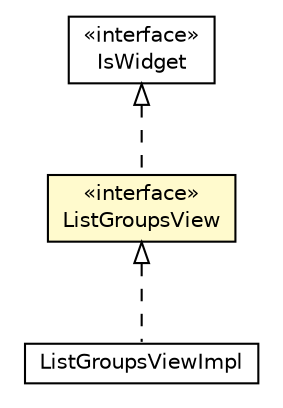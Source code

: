 #!/usr/local/bin/dot
#
# Class diagram 
# Generated by UMLGraph version 5.4 (http://www.umlgraph.org/)
#

digraph G {
	edge [fontname="Helvetica",fontsize=10,labelfontname="Helvetica",labelfontsize=10];
	node [fontname="Helvetica",fontsize=10,shape=plaintext];
	nodesep=0.25;
	ranksep=0.5;
	// hu.sch.kfc.client.ui.view.impl.ListGroupsViewImpl
	c7002 [label=<<table title="hu.sch.kfc.client.ui.view.impl.ListGroupsViewImpl" border="0" cellborder="1" cellspacing="0" cellpadding="2" port="p" href="./impl/ListGroupsViewImpl.html">
		<tr><td><table border="0" cellspacing="0" cellpadding="1">
<tr><td align="center" balign="center"> ListGroupsViewImpl </td></tr>
		</table></td></tr>
		</table>>, URL="./impl/ListGroupsViewImpl.html", fontname="Helvetica", fontcolor="black", fontsize=10.0];
	// hu.sch.kfc.client.ui.view.ListGroupsView
	c7011 [label=<<table title="hu.sch.kfc.client.ui.view.ListGroupsView" border="0" cellborder="1" cellspacing="0" cellpadding="2" port="p" bgcolor="lemonChiffon" href="./ListGroupsView.html">
		<tr><td><table border="0" cellspacing="0" cellpadding="1">
<tr><td align="center" balign="center"> &#171;interface&#187; </td></tr>
<tr><td align="center" balign="center"> ListGroupsView </td></tr>
		</table></td></tr>
		</table>>, URL="./ListGroupsView.html", fontname="Helvetica", fontcolor="black", fontsize=10.0];
	//hu.sch.kfc.client.ui.view.impl.ListGroupsViewImpl implements hu.sch.kfc.client.ui.view.ListGroupsView
	c7011:p -> c7002:p [dir=back,arrowtail=empty,style=dashed];
	//hu.sch.kfc.client.ui.view.ListGroupsView implements com.google.gwt.user.client.ui.IsWidget
	c7049:p -> c7011:p [dir=back,arrowtail=empty,style=dashed];
	// com.google.gwt.user.client.ui.IsWidget
	c7049 [label=<<table title="com.google.gwt.user.client.ui.IsWidget" border="0" cellborder="1" cellspacing="0" cellpadding="2" port="p">
		<tr><td><table border="0" cellspacing="0" cellpadding="1">
<tr><td align="center" balign="center"> &#171;interface&#187; </td></tr>
<tr><td align="center" balign="center"> IsWidget </td></tr>
		</table></td></tr>
		</table>>, URL="null", fontname="Helvetica", fontcolor="black", fontsize=10.0];
}

